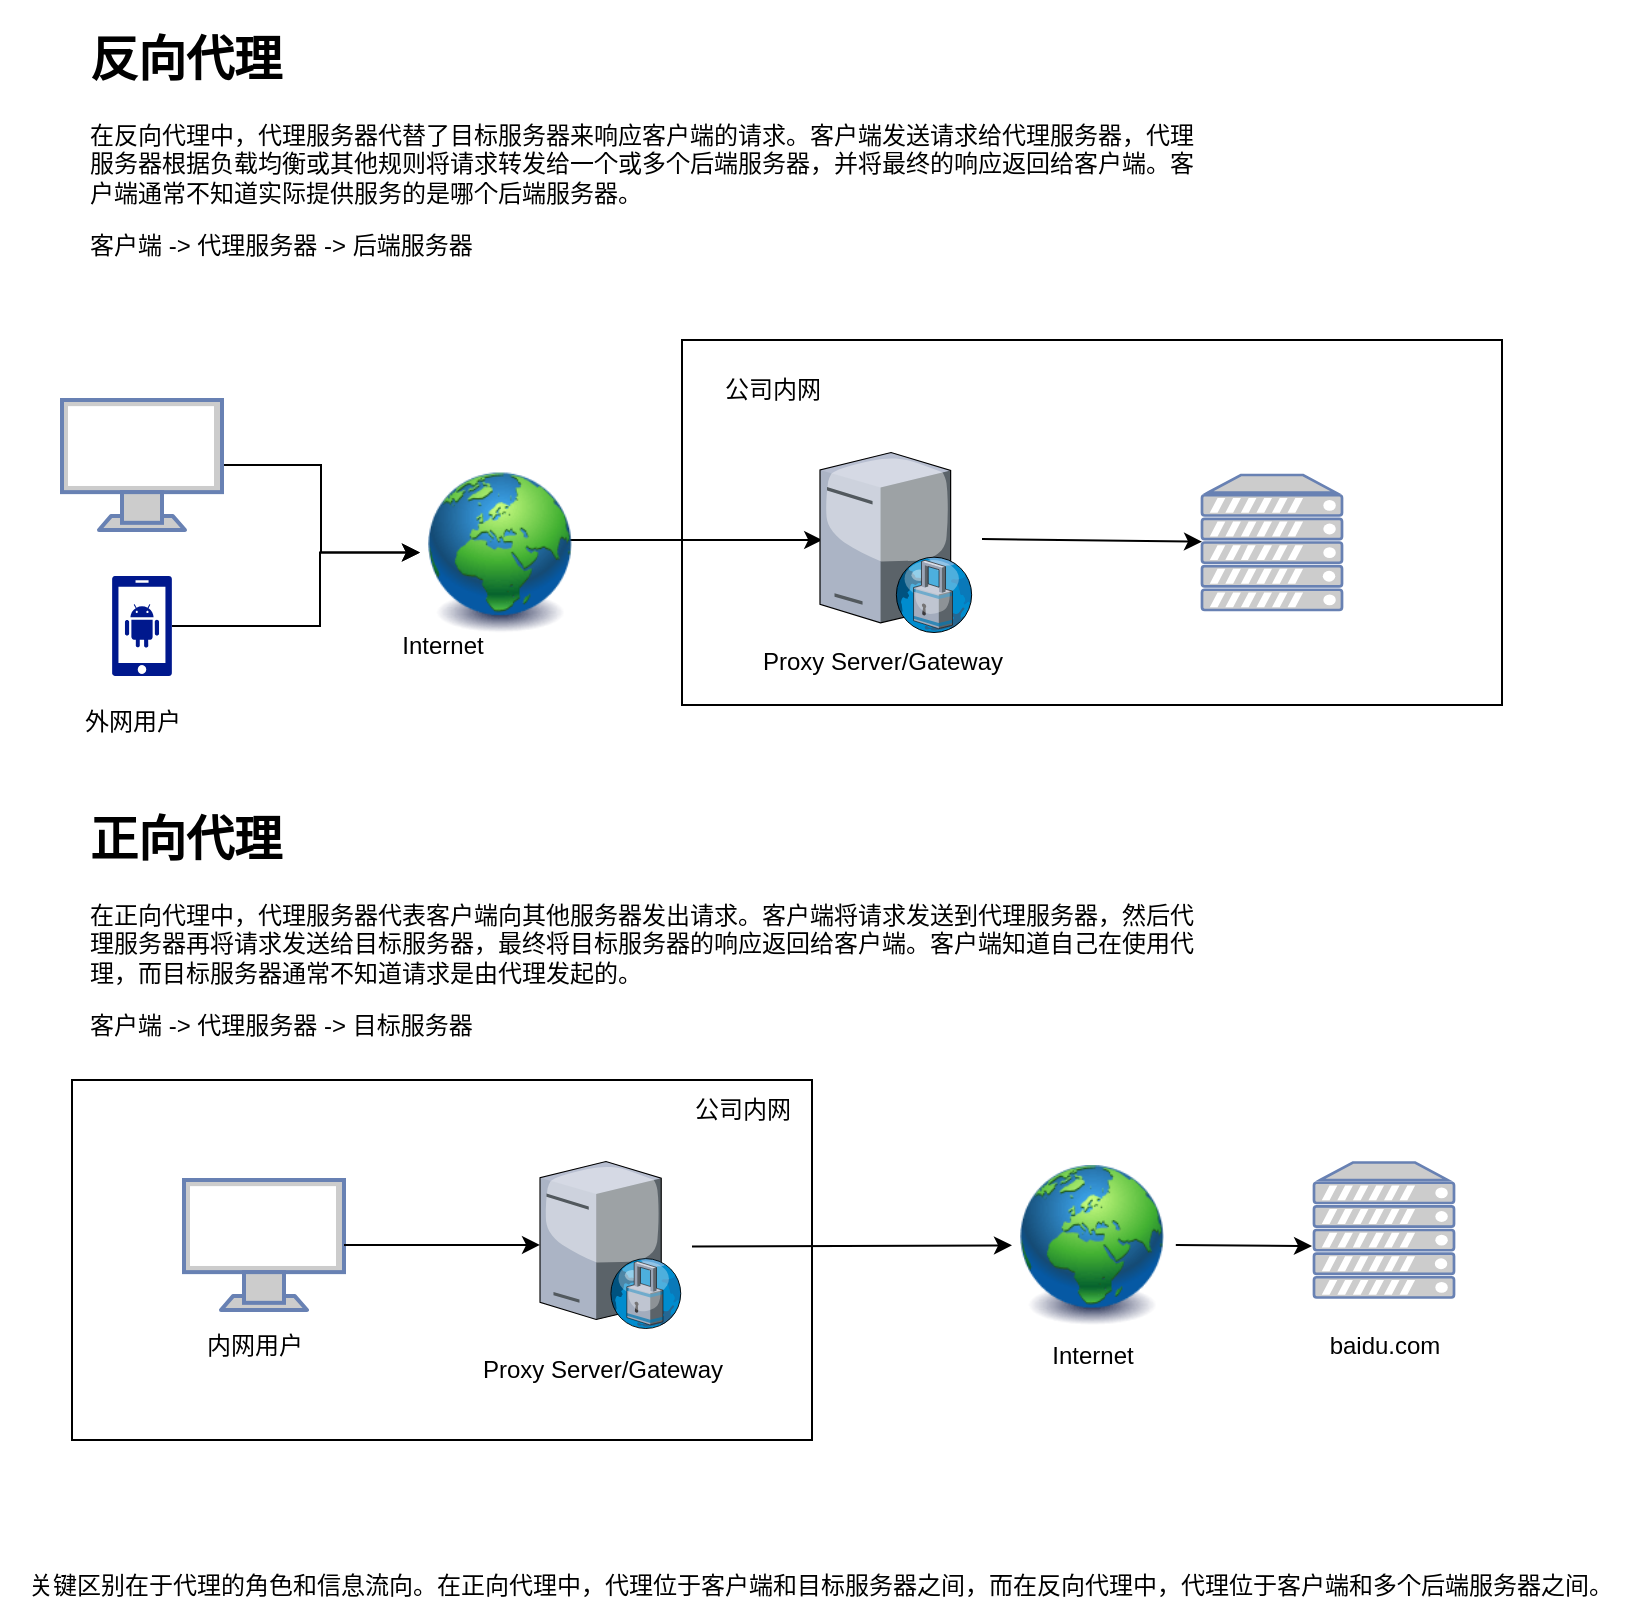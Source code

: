 <mxfile version="22.1.21" type="device" pages="2">
  <diagram name="正向代理与反向代理" id="0m_W_Ndx3ehYj7rrMlOF">
    <mxGraphModel dx="2074" dy="1245" grid="1" gridSize="10" guides="1" tooltips="1" connect="1" arrows="1" fold="1" page="1" pageScale="1" pageWidth="827" pageHeight="1169" math="0" shadow="0">
      <root>
        <mxCell id="0" />
        <mxCell id="1" parent="0" />
        <mxCell id="sGBcT1AtjiU2wJL2Nf5J-10" value="" style="rounded=0;whiteSpace=wrap;html=1;" vertex="1" parent="1">
          <mxGeometry x="361" y="210" width="410" height="182.5" as="geometry" />
        </mxCell>
        <mxCell id="sGBcT1AtjiU2wJL2Nf5J-3" value="&lt;h1&gt;反向代理&lt;/h1&gt;&lt;p&gt;在反向代理中，代理服务器代替了目标服务器来响应客户端的请求。客户端发送请求给代理服务器，代理服务器根据负载均衡或其他规则将请求转发给一个或多个后端服务器，并将最终的响应返回给客户端。客户端通常不知道实际提供服务的是哪个后端服务器。&lt;/p&gt;&lt;p&gt;客户端 -&amp;gt; 代理服务器 -&amp;gt; 后端服务器&lt;/p&gt;" style="text;html=1;strokeColor=none;fillColor=none;spacing=5;spacingTop=-20;whiteSpace=wrap;overflow=hidden;rounded=0;" vertex="1" parent="1">
          <mxGeometry x="60" y="50" width="570" height="130" as="geometry" />
        </mxCell>
        <mxCell id="sGBcT1AtjiU2wJL2Nf5J-41" value="" style="edgeStyle=orthogonalEdgeStyle;rounded=0;orthogonalLoop=1;jettySize=auto;html=1;" edge="1" parent="1" source="sGBcT1AtjiU2wJL2Nf5J-6" target="sGBcT1AtjiU2wJL2Nf5J-30">
          <mxGeometry relative="1" as="geometry" />
        </mxCell>
        <mxCell id="sGBcT1AtjiU2wJL2Nf5J-6" value="" style="fontColor=#0066CC;verticalAlign=top;verticalLabelPosition=bottom;labelPosition=center;align=center;html=1;outlineConnect=0;fillColor=#CCCCCC;strokeColor=#6881B3;gradientColor=none;gradientDirection=north;strokeWidth=2;shape=mxgraph.networks.monitor;" vertex="1" parent="1">
          <mxGeometry x="51" y="240" width="80" height="65" as="geometry" />
        </mxCell>
        <mxCell id="sGBcT1AtjiU2wJL2Nf5J-8" value="" style="fontColor=#0066CC;verticalAlign=top;verticalLabelPosition=bottom;labelPosition=center;align=center;html=1;outlineConnect=0;fillColor=#CCCCCC;strokeColor=#6881B3;gradientColor=none;gradientDirection=north;strokeWidth=2;shape=mxgraph.networks.server;" vertex="1" parent="1">
          <mxGeometry x="621" y="277.5" width="70" height="67.5" as="geometry" />
        </mxCell>
        <mxCell id="sGBcT1AtjiU2wJL2Nf5J-11" value="外网用户" style="text;html=1;align=center;verticalAlign=middle;resizable=0;points=[];autosize=1;strokeColor=none;fillColor=none;" vertex="1" parent="1">
          <mxGeometry x="51" y="386.25" width="70" height="30" as="geometry" />
        </mxCell>
        <mxCell id="sGBcT1AtjiU2wJL2Nf5J-12" value="公司内网" style="text;html=1;align=center;verticalAlign=middle;resizable=0;points=[];autosize=1;strokeColor=none;fillColor=none;" vertex="1" parent="1">
          <mxGeometry x="371" y="220" width="70" height="30" as="geometry" />
        </mxCell>
        <mxCell id="sGBcT1AtjiU2wJL2Nf5J-14" value="" style="endArrow=classic;html=1;rounded=0;exitX=0.91;exitY=0.5;exitDx=0;exitDy=0;exitPerimeter=0;entryX=0.171;entryY=0.548;entryDx=0;entryDy=0;entryPerimeter=0;" edge="1" parent="1" target="sGBcT1AtjiU2wJL2Nf5J-10">
          <mxGeometry width="50" height="50" relative="1" as="geometry">
            <mxPoint x="282.9" y="310" as="sourcePoint" />
            <mxPoint x="211" y="311" as="targetPoint" />
          </mxGeometry>
        </mxCell>
        <mxCell id="sGBcT1AtjiU2wJL2Nf5J-15" value="" style="endArrow=classic;html=1;rounded=0;exitX=1;exitY=0.7;exitDx=0;exitDy=0;exitPerimeter=0;" edge="1" parent="1" target="sGBcT1AtjiU2wJL2Nf5J-8">
          <mxGeometry width="50" height="50" relative="1" as="geometry">
            <mxPoint x="511" y="309.5" as="sourcePoint" />
            <mxPoint x="441" y="320" as="targetPoint" />
          </mxGeometry>
        </mxCell>
        <mxCell id="sGBcT1AtjiU2wJL2Nf5J-17" value="" style="rounded=0;whiteSpace=wrap;html=1;" vertex="1" parent="1">
          <mxGeometry x="56" y="580" width="370" height="180" as="geometry" />
        </mxCell>
        <mxCell id="sGBcT1AtjiU2wJL2Nf5J-19" value="" style="fontColor=#0066CC;verticalAlign=top;verticalLabelPosition=bottom;labelPosition=center;align=center;html=1;outlineConnect=0;fillColor=#CCCCCC;strokeColor=#6881B3;gradientColor=none;gradientDirection=north;strokeWidth=2;shape=mxgraph.networks.monitor;" vertex="1" parent="1">
          <mxGeometry x="112" y="630" width="80" height="65" as="geometry" />
        </mxCell>
        <mxCell id="sGBcT1AtjiU2wJL2Nf5J-21" value="" style="fontColor=#0066CC;verticalAlign=top;verticalLabelPosition=bottom;labelPosition=center;align=center;html=1;outlineConnect=0;fillColor=#CCCCCC;strokeColor=#6881B3;gradientColor=none;gradientDirection=north;strokeWidth=2;shape=mxgraph.networks.server;" vertex="1" parent="1">
          <mxGeometry x="677" y="621.25" width="70" height="67.5" as="geometry" />
        </mxCell>
        <mxCell id="sGBcT1AtjiU2wJL2Nf5J-23" value="内网用户" style="text;html=1;align=center;verticalAlign=middle;resizable=0;points=[];autosize=1;strokeColor=none;fillColor=none;" vertex="1" parent="1">
          <mxGeometry x="112" y="698" width="70" height="30" as="geometry" />
        </mxCell>
        <mxCell id="sGBcT1AtjiU2wJL2Nf5J-24" value="公司内网" style="text;html=1;align=center;verticalAlign=middle;resizable=0;points=[];autosize=1;strokeColor=none;fillColor=none;" vertex="1" parent="1">
          <mxGeometry x="356" y="580" width="70" height="30" as="geometry" />
        </mxCell>
        <mxCell id="sGBcT1AtjiU2wJL2Nf5J-26" value="" style="endArrow=classic;html=1;rounded=0;exitX=0.91;exitY=0.5;exitDx=0;exitDy=0;exitPerimeter=0;" edge="1" parent="1">
          <mxGeometry width="50" height="50" relative="1" as="geometry">
            <mxPoint x="607.9" y="662.5" as="sourcePoint" />
            <mxPoint x="676" y="663" as="targetPoint" />
          </mxGeometry>
        </mxCell>
        <mxCell id="sGBcT1AtjiU2wJL2Nf5J-27" value="" style="edgeStyle=orthogonalEdgeStyle;rounded=0;orthogonalLoop=1;jettySize=auto;html=1;" edge="1" parent="1" source="sGBcT1AtjiU2wJL2Nf5J-19" target="sGBcT1AtjiU2wJL2Nf5J-36">
          <mxGeometry relative="1" as="geometry">
            <mxPoint x="192" y="660" as="sourcePoint" />
            <mxPoint x="286" y="663.25" as="targetPoint" />
          </mxGeometry>
        </mxCell>
        <mxCell id="sGBcT1AtjiU2wJL2Nf5J-28" value="" style="endArrow=classic;html=1;rounded=0;exitX=1;exitY=0.7;exitDx=0;exitDy=0;exitPerimeter=0;" edge="1" parent="1">
          <mxGeometry width="50" height="50" relative="1" as="geometry">
            <mxPoint x="366" y="663.25" as="sourcePoint" />
            <mxPoint x="526" y="662.665" as="targetPoint" />
          </mxGeometry>
        </mxCell>
        <mxCell id="sGBcT1AtjiU2wJL2Nf5J-29" value="baidu.com" style="text;html=1;align=center;verticalAlign=middle;resizable=0;points=[];autosize=1;strokeColor=none;fillColor=none;" vertex="1" parent="1">
          <mxGeometry x="672" y="698" width="80" height="30" as="geometry" />
        </mxCell>
        <mxCell id="sGBcT1AtjiU2wJL2Nf5J-30" value="" style="image;html=1;image=img/lib/clip_art/general/Earth_globe_128x128.png" vertex="1" parent="1">
          <mxGeometry x="230" y="276.25" width="80" height="80" as="geometry" />
        </mxCell>
        <mxCell id="sGBcT1AtjiU2wJL2Nf5J-31" value="" style="image;html=1;image=img/lib/clip_art/general/Earth_globe_128x128.png" vertex="1" parent="1">
          <mxGeometry x="526" y="622.5" width="80" height="80" as="geometry" />
        </mxCell>
        <mxCell id="sGBcT1AtjiU2wJL2Nf5J-32" value="Internet" style="text;html=1;align=center;verticalAlign=middle;resizable=0;points=[];autosize=1;strokeColor=none;fillColor=none;" vertex="1" parent="1">
          <mxGeometry x="211" y="348" width="60" height="30" as="geometry" />
        </mxCell>
        <mxCell id="sGBcT1AtjiU2wJL2Nf5J-33" value="Internet" style="text;html=1;align=center;verticalAlign=middle;resizable=0;points=[];autosize=1;strokeColor=none;fillColor=none;" vertex="1" parent="1">
          <mxGeometry x="536" y="702.5" width="60" height="30" as="geometry" />
        </mxCell>
        <mxCell id="sGBcT1AtjiU2wJL2Nf5J-34" value="" style="verticalLabelPosition=bottom;sketch=0;aspect=fixed;html=1;verticalAlign=top;strokeColor=none;align=center;outlineConnect=0;shape=mxgraph.citrix.proxy_server;" vertex="1" parent="1">
          <mxGeometry x="430" y="266.25" width="76.5" height="90" as="geometry" />
        </mxCell>
        <mxCell id="sGBcT1AtjiU2wJL2Nf5J-35" value="Proxy Server/Gateway" style="text;html=1;align=center;verticalAlign=middle;resizable=0;points=[];autosize=1;strokeColor=none;fillColor=none;" vertex="1" parent="1">
          <mxGeometry x="391" y="356.25" width="140" height="30" as="geometry" />
        </mxCell>
        <mxCell id="sGBcT1AtjiU2wJL2Nf5J-36" value="" style="verticalLabelPosition=bottom;sketch=0;aspect=fixed;html=1;verticalAlign=top;strokeColor=none;align=center;outlineConnect=0;shape=mxgraph.citrix.proxy_server;" vertex="1" parent="1">
          <mxGeometry x="290" y="620.73" width="71" height="83.53" as="geometry" />
        </mxCell>
        <mxCell id="sGBcT1AtjiU2wJL2Nf5J-37" value="Proxy Server/Gateway" style="text;html=1;align=center;verticalAlign=middle;resizable=0;points=[];autosize=1;strokeColor=none;fillColor=none;" vertex="1" parent="1">
          <mxGeometry x="251" y="710" width="140" height="30" as="geometry" />
        </mxCell>
        <mxCell id="sGBcT1AtjiU2wJL2Nf5J-39" value="" style="edgeStyle=orthogonalEdgeStyle;rounded=0;orthogonalLoop=1;jettySize=auto;html=1;entryX=0;entryY=0.5;entryDx=0;entryDy=0;" edge="1" parent="1" source="sGBcT1AtjiU2wJL2Nf5J-38" target="sGBcT1AtjiU2wJL2Nf5J-30">
          <mxGeometry relative="1" as="geometry">
            <Array as="points">
              <mxPoint x="180" y="353" />
              <mxPoint x="180" y="316" />
            </Array>
          </mxGeometry>
        </mxCell>
        <mxCell id="sGBcT1AtjiU2wJL2Nf5J-38" value="" style="sketch=0;aspect=fixed;pointerEvents=1;shadow=0;dashed=0;html=1;strokeColor=none;labelPosition=center;verticalLabelPosition=bottom;verticalAlign=top;align=center;fillColor=#00188D;shape=mxgraph.mscae.enterprise.android_phone" vertex="1" parent="1">
          <mxGeometry x="76" y="328" width="30" height="50" as="geometry" />
        </mxCell>
        <mxCell id="YSeJyfFEKLtf4VftRSc_-1" value="&lt;h1&gt;正向代理&lt;/h1&gt;&lt;p&gt;在正向代理中，代理服务器代表客户端向其他服务器发出请求。客户端将请求发送到代理服务器，然后代理服务器再将请求发送给目标服务器，最终将目标服务器的响应返回给客户端。客户端知道自己在使用代理，而目标服务器通常不知道请求是由代理发起的。&lt;/p&gt;&lt;p&gt;客户端 -&amp;gt; 代理服务器 -&amp;gt; 目标服务器&lt;/p&gt;" style="text;html=1;strokeColor=none;fillColor=none;spacing=5;spacingTop=-20;whiteSpace=wrap;overflow=hidden;rounded=0;" vertex="1" parent="1">
          <mxGeometry x="60" y="440" width="570" height="130" as="geometry" />
        </mxCell>
        <mxCell id="YSeJyfFEKLtf4VftRSc_-3" value="关键区别在于代理的角色和信息流向。在正向代理中，代理位于客户端和目标服务器之间，而在反向代理中，代理位于客户端和多个后端服务器之间。" style="text;html=1;align=center;verticalAlign=middle;resizable=0;points=[];autosize=1;strokeColor=none;fillColor=none;" vertex="1" parent="1">
          <mxGeometry x="20" y="818" width="820" height="30" as="geometry" />
        </mxCell>
      </root>
    </mxGraphModel>
  </diagram>
  <diagram id="qoUGwxX3IKP5j6X9VLLf" name="负载均衡-轮询">
    <mxGraphModel dx="2074" dy="1245" grid="1" gridSize="10" guides="1" tooltips="1" connect="1" arrows="1" fold="1" page="1" pageScale="1" pageWidth="827" pageHeight="1169" math="0" shadow="0">
      <root>
        <mxCell id="0" />
        <mxCell id="1" parent="0" />
        <mxCell id="9Nam0ZBtYEzTyTNqd5ne-2" value="&lt;h1&gt;负载均衡——轮询&lt;/h1&gt;&lt;p&gt;轮询是一种顺序性的负载均衡算法。每个请求都按照服务器列表的顺序被分发，直到所有的服务器都被循环遍历一次，然后再从头开始。&lt;br&gt;&lt;/p&gt;" style="text;html=1;strokeColor=none;fillColor=none;spacing=5;spacingTop=-20;whiteSpace=wrap;overflow=hidden;rounded=0;" vertex="1" parent="1">
          <mxGeometry x="70" y="50" width="280" height="100" as="geometry" />
        </mxCell>
        <mxCell id="9Nam0ZBtYEzTyTNqd5ne-3" value="" style="edgeStyle=orthogonalEdgeStyle;rounded=0;orthogonalLoop=1;jettySize=auto;html=1;" edge="1" parent="1" source="9Nam0ZBtYEzTyTNqd5ne-4" target="9Nam0ZBtYEzTyTNqd5ne-16">
          <mxGeometry relative="1" as="geometry">
            <mxPoint x="110" y="296.3" as="targetPoint" />
            <Array as="points">
              <mxPoint x="230" y="253" />
              <mxPoint x="230" y="294" />
            </Array>
          </mxGeometry>
        </mxCell>
        <mxCell id="9Nam0ZBtYEzTyTNqd5ne-4" value="" style="fontColor=#0066CC;verticalAlign=top;verticalLabelPosition=bottom;labelPosition=center;align=center;html=1;outlineConnect=0;fillColor=#CCCCCC;strokeColor=#6881B3;gradientColor=none;gradientDirection=north;strokeWidth=2;shape=mxgraph.networks.monitor;" vertex="1" parent="1">
          <mxGeometry x="80" y="220" width="80" height="65" as="geometry" />
        </mxCell>
        <mxCell id="9Nam0ZBtYEzTyTNqd5ne-9" value="" style="endArrow=classic;html=1;rounded=0;exitX=1;exitY=0.7;exitDx=0;exitDy=0;exitPerimeter=0;entryX=0;entryY=0.5;entryDx=0;entryDy=0;entryPerimeter=0;" edge="1" parent="1" target="9Nam0ZBtYEzTyTNqd5ne-22">
          <mxGeometry width="50" height="50" relative="1" as="geometry">
            <mxPoint x="391" y="289.5" as="sourcePoint" />
            <mxPoint x="511" y="288.877" as="targetPoint" />
          </mxGeometry>
        </mxCell>
        <mxCell id="9Nam0ZBtYEzTyTNqd5ne-13" value="Proxy Server（Nginx）" style="text;html=1;align=center;verticalAlign=middle;resizable=0;points=[];autosize=1;strokeColor=none;fillColor=none;" vertex="1" parent="1">
          <mxGeometry x="280" y="336.25" width="150" height="30" as="geometry" />
        </mxCell>
        <mxCell id="9Nam0ZBtYEzTyTNqd5ne-14" value="" style="edgeStyle=orthogonalEdgeStyle;rounded=0;orthogonalLoop=1;jettySize=auto;html=1;" edge="1" parent="1" source="9Nam0ZBtYEzTyTNqd5ne-15" target="9Nam0ZBtYEzTyTNqd5ne-16">
          <mxGeometry relative="1" as="geometry">
            <Array as="points">
              <mxPoint x="230" y="361" />
              <mxPoint x="230" y="294" />
            </Array>
            <mxPoint x="110" y="296.25" as="targetPoint" />
          </mxGeometry>
        </mxCell>
        <mxCell id="9Nam0ZBtYEzTyTNqd5ne-15" value="" style="sketch=0;aspect=fixed;pointerEvents=1;shadow=0;dashed=0;html=1;strokeColor=none;labelPosition=center;verticalLabelPosition=bottom;verticalAlign=top;align=center;fillColor=#00188D;shape=mxgraph.mscae.enterprise.android_phone" vertex="1" parent="1">
          <mxGeometry x="105" y="336.25" width="30" height="50" as="geometry" />
        </mxCell>
        <mxCell id="9Nam0ZBtYEzTyTNqd5ne-16" value="" style="sketch=0;pointerEvents=1;shadow=0;dashed=0;html=1;strokeColor=none;fillColor=#005F4B;labelPosition=center;verticalLabelPosition=bottom;verticalAlign=top;align=center;outlineConnect=0;shape=mxgraph.veeam2.proxy_server;" vertex="1" parent="1">
          <mxGeometry x="310" y="257.5" width="70" height="72.5" as="geometry" />
        </mxCell>
        <mxCell id="9Nam0ZBtYEzTyTNqd5ne-20" value="" style="fontColor=#0066CC;verticalAlign=top;verticalLabelPosition=bottom;labelPosition=center;align=center;html=1;outlineConnect=0;fillColor=#CCCCCC;strokeColor=#6881B3;gradientColor=none;gradientDirection=north;strokeWidth=2;shape=mxgraph.networks.server;" vertex="1" parent="1">
          <mxGeometry x="580" y="366.25" width="49" height="63.75" as="geometry" />
        </mxCell>
        <mxCell id="9Nam0ZBtYEzTyTNqd5ne-21" value="" style="fontColor=#0066CC;verticalAlign=top;verticalLabelPosition=bottom;labelPosition=center;align=center;html=1;outlineConnect=0;fillColor=#CCCCCC;strokeColor=#6881B3;gradientColor=none;gradientDirection=north;strokeWidth=2;shape=mxgraph.networks.server;" vertex="1" parent="1">
          <mxGeometry x="580" y="257.5" width="49" height="63.75" as="geometry" />
        </mxCell>
        <mxCell id="9Nam0ZBtYEzTyTNqd5ne-22" value="" style="fontColor=#0066CC;verticalAlign=top;verticalLabelPosition=bottom;labelPosition=center;align=center;html=1;outlineConnect=0;fillColor=#CCCCCC;strokeColor=#6881B3;gradientColor=none;gradientDirection=north;strokeWidth=2;shape=mxgraph.networks.server;" vertex="1" parent="1">
          <mxGeometry x="580" y="140" width="49" height="63.75" as="geometry" />
        </mxCell>
        <mxCell id="9Nam0ZBtYEzTyTNqd5ne-23" value="" style="endArrow=classic;html=1;rounded=0;" edge="1" parent="1" target="9Nam0ZBtYEzTyTNqd5ne-21">
          <mxGeometry width="50" height="50" relative="1" as="geometry">
            <mxPoint x="390" y="290" as="sourcePoint" />
            <mxPoint x="521" y="182" as="targetPoint" />
          </mxGeometry>
        </mxCell>
        <mxCell id="9Nam0ZBtYEzTyTNqd5ne-24" value="" style="endArrow=classic;html=1;rounded=0;entryX=0;entryY=0.5;entryDx=0;entryDy=0;entryPerimeter=0;" edge="1" parent="1" target="9Nam0ZBtYEzTyTNqd5ne-20">
          <mxGeometry width="50" height="50" relative="1" as="geometry">
            <mxPoint x="390" y="290" as="sourcePoint" />
            <mxPoint x="521" y="299" as="targetPoint" />
          </mxGeometry>
        </mxCell>
        <mxCell id="9Nam0ZBtYEzTyTNqd5ne-25" value="轮询访问" style="text;html=1;align=center;verticalAlign=middle;resizable=0;points=[];autosize=1;strokeColor=none;fillColor=none;" vertex="1" parent="1">
          <mxGeometry x="460" y="190" width="70" height="30" as="geometry" />
        </mxCell>
        <mxCell id="9Nam0ZBtYEzTyTNqd5ne-26" value="轮询访问" style="text;html=1;align=center;verticalAlign=middle;resizable=0;points=[];autosize=1;strokeColor=none;fillColor=none;" vertex="1" parent="1">
          <mxGeometry x="460" y="257.5" width="70" height="30" as="geometry" />
        </mxCell>
        <mxCell id="9Nam0ZBtYEzTyTNqd5ne-27" value="轮询访问" style="text;html=1;align=center;verticalAlign=middle;resizable=0;points=[];autosize=1;strokeColor=none;fillColor=none;" vertex="1" parent="1">
          <mxGeometry x="460" y="366.25" width="70" height="30" as="geometry" />
        </mxCell>
        <mxCell id="9Nam0ZBtYEzTyTNqd5ne-28" value="server 1" style="text;html=1;align=center;verticalAlign=middle;resizable=0;points=[];autosize=1;strokeColor=none;fillColor=none;" vertex="1" parent="1">
          <mxGeometry x="629" y="160" width="70" height="30" as="geometry" />
        </mxCell>
        <mxCell id="9Nam0ZBtYEzTyTNqd5ne-29" value="server 2" style="text;html=1;align=center;verticalAlign=middle;resizable=0;points=[];autosize=1;strokeColor=none;fillColor=none;" vertex="1" parent="1">
          <mxGeometry x="629" y="274.38" width="70" height="30" as="geometry" />
        </mxCell>
        <mxCell id="9Nam0ZBtYEzTyTNqd5ne-30" value="server 3" style="text;html=1;align=center;verticalAlign=middle;resizable=0;points=[];autosize=1;strokeColor=none;fillColor=none;" vertex="1" parent="1">
          <mxGeometry x="629" y="386.25" width="70" height="30" as="geometry" />
        </mxCell>
      </root>
    </mxGraphModel>
  </diagram>
</mxfile>
